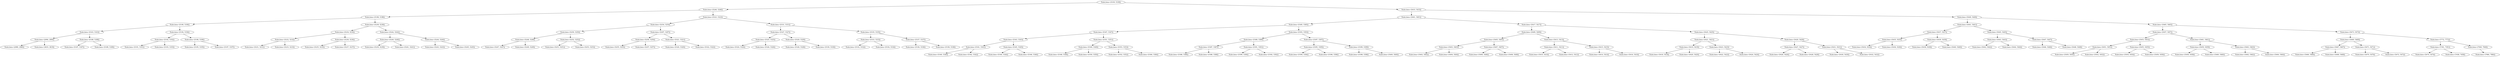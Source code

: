 digraph G{
1223289277 [label="Node{data=[5339, 5339]}"]
1223289277 -> 998093156
998093156 [label="Node{data=[5246, 5246]}"]
998093156 -> 1124985145
1124985145 [label="Node{data=[5198, 5198]}"]
1124985145 -> 1892557329
1892557329 [label="Node{data=[5190, 5190]}"]
1892557329 -> 2003667380
2003667380 [label="Node{data=[5163, 5163]}"]
2003667380 -> 558751916
558751916 [label="Node{data=[2994, 2994]}"]
558751916 -> 220565917
220565917 [label="Node{data=[2980, 2980]}"]
558751916 -> 217773186
217773186 [label="Node{data=[3819, 3819]}"]
2003667380 -> 398584960
398584960 [label="Node{data=[5188, 5188]}"]
398584960 -> 1497839188
1497839188 [label="Node{data=[5187, 5187]}"]
398584960 -> 2018504088
2018504088 [label="Node{data=[5189, 5189]}"]
1892557329 -> 592070903
592070903 [label="Node{data=[5194, 5194]}"]
592070903 -> 997660146
997660146 [label="Node{data=[5192, 5192]}"]
997660146 -> 1541566814
1541566814 [label="Node{data=[5191, 5191]}"]
997660146 -> 1548121239
1548121239 [label="Node{data=[5193, 5193]}"]
592070903 -> 767201816
767201816 [label="Node{data=[5196, 5196]}"]
767201816 -> 786549464
786549464 [label="Node{data=[5195, 5195]}"]
767201816 -> 1723938523
1723938523 [label="Node{data=[5197, 5197]}"]
1124985145 -> 164365400
164365400 [label="Node{data=[5238, 5238]}"]
164365400 -> 1881111851
1881111851 [label="Node{data=[5234, 5234]}"]
1881111851 -> 1342758650
1342758650 [label="Node{data=[5232, 5232]}"]
1342758650 -> 1066421710
1066421710 [label="Node{data=[5231, 5231]}"]
1342758650 -> 1444376736
1444376736 [label="Node{data=[5233, 5233]}"]
1881111851 -> 1575663980
1575663980 [label="Node{data=[5236, 5236]}"]
1575663980 -> 1258509093
1258509093 [label="Node{data=[5235, 5235]}"]
1575663980 -> 1992329654
1992329654 [label="Node{data=[5237, 5237]}"]
164365400 -> 457143742
457143742 [label="Node{data=[5242, 5242]}"]
457143742 -> 328638060
328638060 [label="Node{data=[5240, 5240]}"]
328638060 -> 1121811776
1121811776 [label="Node{data=[5239, 5239]}"]
328638060 -> 815976852
815976852 [label="Node{data=[5241, 5241]}"]
457143742 -> 1347469499
1347469499 [label="Node{data=[5244, 5244]}"]
1347469499 -> 2006077731
2006077731 [label="Node{data=[5243, 5243]}"]
1347469499 -> 1586234860
1586234860 [label="Node{data=[5245, 5245]}"]
998093156 -> 2021933528
2021933528 [label="Node{data=[5323, 5323]}"]
2021933528 -> 772215659
772215659 [label="Node{data=[5254, 5254]}"]
772215659 -> 1266238657
1266238657 [label="Node{data=[5250, 5250]}"]
1266238657 -> 1969523495
1969523495 [label="Node{data=[5248, 5248]}"]
1969523495 -> 791977682
791977682 [label="Node{data=[5247, 5247]}"]
1969523495 -> 968772628
968772628 [label="Node{data=[5249, 5249]}"]
1266238657 -> 945838254
945838254 [label="Node{data=[5252, 5252]}"]
945838254 -> 1770832182
1770832182 [label="Node{data=[5251, 5251]}"]
945838254 -> 1657077979
1657077979 [label="Node{data=[5253, 5253]}"]
772215659 -> 701509243
701509243 [label="Node{data=[5297, 5297]}"]
701509243 -> 332375751
332375751 [label="Node{data=[5256, 5256]}"]
332375751 -> 474300665
474300665 [label="Node{data=[5255, 5255]}"]
332375751 -> 1447839858
1447839858 [label="Node{data=[5257, 5257]}"]
701509243 -> 2118588214
2118588214 [label="Node{data=[5321, 5321]}"]
2118588214 -> 273706919
273706919 [label="Node{data=[5320, 5320]}"]
2118588214 -> 648325084
648325084 [label="Node{data=[5322, 5322]}"]
2021933528 -> 312435874
312435874 [label="Node{data=[5331, 5331]}"]
312435874 -> 1420242784
1420242784 [label="Node{data=[5327, 5327]}"]
1420242784 -> 1192845060
1192845060 [label="Node{data=[5325, 5325]}"]
1192845060 -> 1140890236
1140890236 [label="Node{data=[5324, 5324]}"]
1192845060 -> 768826410
768826410 [label="Node{data=[5326, 5326]}"]
1420242784 -> 1080208095
1080208095 [label="Node{data=[5329, 5329]}"]
1080208095 -> 1301167272
1301167272 [label="Node{data=[5328, 5328]}"]
1080208095 -> 220044319
220044319 [label="Node{data=[5330, 5330]}"]
312435874 -> 983081882
983081882 [label="Node{data=[5335, 5335]}"]
983081882 -> 1878643268
1878643268 [label="Node{data=[5333, 5333]}"]
1878643268 -> 1403967599
1403967599 [label="Node{data=[5332, 5332]}"]
1878643268 -> 850549601
850549601 [label="Node{data=[5334, 5334]}"]
983081882 -> 1296673502
1296673502 [label="Node{data=[5337, 5337]}"]
1296673502 -> 1812150977
1812150977 [label="Node{data=[5336, 5336]}"]
1296673502 -> 1238104718
1238104718 [label="Node{data=[5338, 5338]}"]
1223289277 -> 1761794437
1761794437 [label="Node{data=[5433, 5433]}"]
1761794437 -> 1763545377
1763545377 [label="Node{data=[5401, 5401]}"]
1763545377 -> 482180081
482180081 [label="Node{data=[5385, 5385]}"]
482180081 -> 171240802
171240802 [label="Node{data=[5347, 5347]}"]
171240802 -> 1971700560
1971700560 [label="Node{data=[5343, 5343]}"]
1971700560 -> 1888800856
1888800856 [label="Node{data=[5341, 5341]}"]
1888800856 -> 117526344
117526344 [label="Node{data=[5340, 5340]}"]
1888800856 -> 712244535
712244535 [label="Node{data=[5342, 5342]}"]
1971700560 -> 1899443306
1899443306 [label="Node{data=[5345, 5345]}"]
1899443306 -> 670514180
670514180 [label="Node{data=[5344, 5344]}"]
1899443306 -> 704732349
704732349 [label="Node{data=[5346, 5346]}"]
171240802 -> 531531407
531531407 [label="Node{data=[5351, 5351]}"]
531531407 -> 1475507572
1475507572 [label="Node{data=[5349, 5349]}"]
1475507572 -> 1241212050
1241212050 [label="Node{data=[5348, 5348]}"]
1475507572 -> 1765748132
1765748132 [label="Node{data=[5350, 5350]}"]
531531407 -> 47076594
47076594 [label="Node{data=[5353, 5353]}"]
47076594 -> 1188284426
1188284426 [label="Node{data=[5352, 5352]}"]
47076594 -> 1411316662
1411316662 [label="Node{data=[5384, 5384]}"]
482180081 -> 1146928796
1146928796 [label="Node{data=[5393, 5393]}"]
1146928796 -> 885328673
885328673 [label="Node{data=[5389, 5389]}"]
885328673 -> 1812858411
1812858411 [label="Node{data=[5387, 5387]}"]
1812858411 -> 1341031255
1341031255 [label="Node{data=[5386, 5386]}"]
1812858411 -> 1852275816
1852275816 [label="Node{data=[5388, 5388]}"]
885328673 -> 1927802502
1927802502 [label="Node{data=[5391, 5391]}"]
1927802502 -> 1858372015
1858372015 [label="Node{data=[5390, 5390]}"]
1927802502 -> 1426801435
1426801435 [label="Node{data=[5392, 5392]}"]
1146928796 -> 14348782
14348782 [label="Node{data=[5397, 5397]}"]
14348782 -> 1292156077
1292156077 [label="Node{data=[5395, 5395]}"]
1292156077 -> 126322011
126322011 [label="Node{data=[5394, 5394]}"]
1292156077 -> 144379179
144379179 [label="Node{data=[5396, 5396]}"]
14348782 -> 1595529303
1595529303 [label="Node{data=[5399, 5399]}"]
1595529303 -> 932247245
932247245 [label="Node{data=[5398, 5398]}"]
1595529303 -> 201723961
201723961 [label="Node{data=[5400, 5400]}"]
1763545377 -> 1545905863
1545905863 [label="Node{data=[5417, 5417]}"]
1545905863 -> 1307448948
1307448948 [label="Node{data=[5409, 5409]}"]
1307448948 -> 2113447834
2113447834 [label="Node{data=[5405, 5405]}"]
2113447834 -> 1103361988
1103361988 [label="Node{data=[5403, 5403]}"]
1103361988 -> 950559653
950559653 [label="Node{data=[5402, 5402]}"]
1103361988 -> 97034098
97034098 [label="Node{data=[5404, 5404]}"]
2113447834 -> 1035222054
1035222054 [label="Node{data=[5407, 5407]}"]
1035222054 -> 1662488963
1662488963 [label="Node{data=[5406, 5406]}"]
1035222054 -> 408515343
408515343 [label="Node{data=[5408, 5408]}"]
1307448948 -> 1504398457
1504398457 [label="Node{data=[5413, 5413]}"]
1504398457 -> 1164054118
1164054118 [label="Node{data=[5411, 5411]}"]
1164054118 -> 447091904
447091904 [label="Node{data=[5410, 5410]}"]
1164054118 -> 1236589968
1236589968 [label="Node{data=[5412, 5412]}"]
1504398457 -> 1258260571
1258260571 [label="Node{data=[5415, 5415]}"]
1258260571 -> 532393564
532393564 [label="Node{data=[5414, 5414]}"]
1258260571 -> 898742655
898742655 [label="Node{data=[5416, 5416]}"]
1545905863 -> 1520876032
1520876032 [label="Node{data=[5425, 5425]}"]
1520876032 -> 1823300703
1823300703 [label="Node{data=[5421, 5421]}"]
1823300703 -> 782681816
782681816 [label="Node{data=[5419, 5419]}"]
782681816 -> 373610546
373610546 [label="Node{data=[5418, 5418]}"]
782681816 -> 2036139584
2036139584 [label="Node{data=[5420, 5420]}"]
1823300703 -> 2140467856
2140467856 [label="Node{data=[5423, 5423]}"]
2140467856 -> 1729915836
1729915836 [label="Node{data=[5422, 5422]}"]
2140467856 -> 1462348325
1462348325 [label="Node{data=[5424, 5424]}"]
1520876032 -> 1180162438
1180162438 [label="Node{data=[5429, 5429]}"]
1180162438 -> 512734126
512734126 [label="Node{data=[5427, 5427]}"]
512734126 -> 441088584
441088584 [label="Node{data=[5426, 5426]}"]
512734126 -> 11047846
11047846 [label="Node{data=[5428, 5428]}"]
1180162438 -> 2018238940
2018238940 [label="Node{data=[5431, 5431]}"]
2018238940 -> 456802232
456802232 [label="Node{data=[5430, 5430]}"]
2018238940 -> 1382784685
1382784685 [label="Node{data=[5432, 5432]}"]
1761794437 -> 370807525
370807525 [label="Node{data=[5449, 5449]}"]
370807525 -> 829965563
829965563 [label="Node{data=[5441, 5441]}"]
829965563 -> 2071292563
2071292563 [label="Node{data=[5437, 5437]}"]
2071292563 -> 1969556902
1969556902 [label="Node{data=[5435, 5435]}"]
1969556902 -> 867083477
867083477 [label="Node{data=[5434, 5434]}"]
1969556902 -> 1082290631
1082290631 [label="Node{data=[5436, 5436]}"]
2071292563 -> 276019894
276019894 [label="Node{data=[5439, 5439]}"]
276019894 -> 1302760739
1302760739 [label="Node{data=[5438, 5438]}"]
276019894 -> 199757902
199757902 [label="Node{data=[5440, 5440]}"]
829965563 -> 1480021181
1480021181 [label="Node{data=[5445, 5445]}"]
1480021181 -> 1427956487
1427956487 [label="Node{data=[5443, 5443]}"]
1427956487 -> 740995858
740995858 [label="Node{data=[5442, 5442]}"]
1427956487 -> 1728818361
1728818361 [label="Node{data=[5444, 5444]}"]
1480021181 -> 100376153
100376153 [label="Node{data=[5447, 5447]}"]
100376153 -> 927813946
927813946 [label="Node{data=[5446, 5446]}"]
100376153 -> 1309066978
1309066978 [label="Node{data=[5448, 5448]}"]
370807525 -> 1959974399
1959974399 [label="Node{data=[5465, 5465]}"]
1959974399 -> 763528298
763528298 [label="Node{data=[5457, 5457]}"]
763528298 -> 1880867937
1880867937 [label="Node{data=[5453, 5453]}"]
1880867937 -> 147991894
147991894 [label="Node{data=[5451, 5451]}"]
147991894 -> 1783458974
1783458974 [label="Node{data=[5450, 5450]}"]
147991894 -> 1406473321
1406473321 [label="Node{data=[5452, 5452]}"]
1880867937 -> 2101603006
2101603006 [label="Node{data=[5455, 5455]}"]
2101603006 -> 1692586205
1692586205 [label="Node{data=[5454, 5454]}"]
2101603006 -> 1707768131
1707768131 [label="Node{data=[5456, 5456]}"]
763528298 -> 507989967
507989967 [label="Node{data=[5461, 5461]}"]
507989967 -> 2092122275
2092122275 [label="Node{data=[5459, 5459]}"]
2092122275 -> 237306832
237306832 [label="Node{data=[5458, 5458]}"]
2092122275 -> 949183286
949183286 [label="Node{data=[5460, 5460]}"]
507989967 -> 479099612
479099612 [label="Node{data=[5463, 5463]}"]
479099612 -> 2053015478
2053015478 [label="Node{data=[5462, 5462]}"]
479099612 -> 1547903150
1547903150 [label="Node{data=[5464, 5464]}"]
1959974399 -> 2146067139
2146067139 [label="Node{data=[5473, 5473]}"]
2146067139 -> 274579320
274579320 [label="Node{data=[5469, 5469]}"]
274579320 -> 506522098
506522098 [label="Node{data=[5467, 5467]}"]
506522098 -> 1538522314
1538522314 [label="Node{data=[5466, 5466]}"]
506522098 -> 2011390213
2011390213 [label="Node{data=[5468, 5468]}"]
274579320 -> 179877630
179877630 [label="Node{data=[5471, 5471]}"]
179877630 -> 324968738
324968738 [label="Node{data=[5470, 5470]}"]
179877630 -> 1464818223
1464818223 [label="Node{data=[5472, 5472]}"]
2146067139 -> 1003025034
1003025034 [label="Node{data=[7772, 7772]}"]
1003025034 -> 1955118155
1955118155 [label="Node{data=[7391, 7391]}"]
1955118155 -> 305747017
305747017 [label="Node{data=[5474, 5474]}"]
1955118155 -> 1066072579
1066072579 [label="Node{data=[7458, 7458]}"]
1003025034 -> 1135219674
1135219674 [label="Node{data=[7949, 7949]}"]
1135219674 -> 1928430848
1928430848 [label="Node{data=[7984, 7984]}"]
}